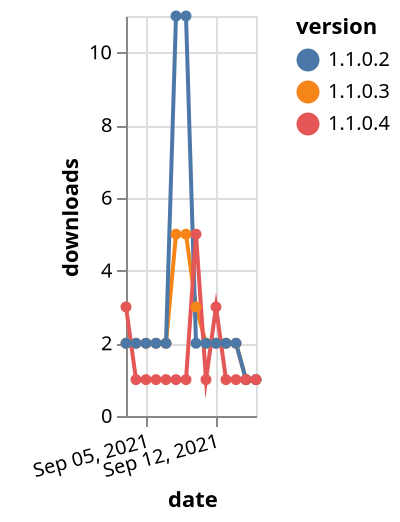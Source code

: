 {"$schema": "https://vega.github.io/schema/vega-lite/v5.json", "description": "A simple bar chart with embedded data.", "data": {"values": [{"date": "2021-09-03", "total": 2786, "delta": 2, "version": "1.1.0.3"}, {"date": "2021-09-04", "total": 2788, "delta": 2, "version": "1.1.0.3"}, {"date": "2021-09-05", "total": 2790, "delta": 2, "version": "1.1.0.3"}, {"date": "2021-09-06", "total": 2792, "delta": 2, "version": "1.1.0.3"}, {"date": "2021-09-07", "total": 2794, "delta": 2, "version": "1.1.0.3"}, {"date": "2021-09-08", "total": 2799, "delta": 5, "version": "1.1.0.3"}, {"date": "2021-09-09", "total": 2804, "delta": 5, "version": "1.1.0.3"}, {"date": "2021-09-10", "total": 2807, "delta": 3, "version": "1.1.0.3"}, {"date": "2021-09-11", "total": 2809, "delta": 2, "version": "1.1.0.3"}, {"date": "2021-09-12", "total": 2811, "delta": 2, "version": "1.1.0.3"}, {"date": "2021-09-13", "total": 2813, "delta": 2, "version": "1.1.0.3"}, {"date": "2021-09-14", "total": 2815, "delta": 2, "version": "1.1.0.3"}, {"date": "2021-09-15", "total": 2816, "delta": 1, "version": "1.1.0.3"}, {"date": "2021-09-16", "total": 2817, "delta": 1, "version": "1.1.0.3"}, {"date": "2021-09-03", "total": 6201, "delta": 2, "version": "1.1.0.2"}, {"date": "2021-09-04", "total": 6203, "delta": 2, "version": "1.1.0.2"}, {"date": "2021-09-05", "total": 6205, "delta": 2, "version": "1.1.0.2"}, {"date": "2021-09-06", "total": 6207, "delta": 2, "version": "1.1.0.2"}, {"date": "2021-09-07", "total": 6209, "delta": 2, "version": "1.1.0.2"}, {"date": "2021-09-08", "total": 6220, "delta": 11, "version": "1.1.0.2"}, {"date": "2021-09-09", "total": 6231, "delta": 11, "version": "1.1.0.2"}, {"date": "2021-09-10", "total": 6233, "delta": 2, "version": "1.1.0.2"}, {"date": "2021-09-11", "total": 6235, "delta": 2, "version": "1.1.0.2"}, {"date": "2021-09-12", "total": 6237, "delta": 2, "version": "1.1.0.2"}, {"date": "2021-09-13", "total": 6239, "delta": 2, "version": "1.1.0.2"}, {"date": "2021-09-14", "total": 6241, "delta": 2, "version": "1.1.0.2"}, {"date": "2021-09-15", "total": 6242, "delta": 1, "version": "1.1.0.2"}, {"date": "2021-09-16", "total": 6243, "delta": 1, "version": "1.1.0.2"}, {"date": "2021-09-03", "total": 1130, "delta": 3, "version": "1.1.0.4"}, {"date": "2021-09-04", "total": 1131, "delta": 1, "version": "1.1.0.4"}, {"date": "2021-09-05", "total": 1132, "delta": 1, "version": "1.1.0.4"}, {"date": "2021-09-06", "total": 1133, "delta": 1, "version": "1.1.0.4"}, {"date": "2021-09-07", "total": 1134, "delta": 1, "version": "1.1.0.4"}, {"date": "2021-09-08", "total": 1135, "delta": 1, "version": "1.1.0.4"}, {"date": "2021-09-09", "total": 1136, "delta": 1, "version": "1.1.0.4"}, {"date": "2021-09-10", "total": 1141, "delta": 5, "version": "1.1.0.4"}, {"date": "2021-09-11", "total": 1142, "delta": 1, "version": "1.1.0.4"}, {"date": "2021-09-12", "total": 1145, "delta": 3, "version": "1.1.0.4"}, {"date": "2021-09-13", "total": 1146, "delta": 1, "version": "1.1.0.4"}, {"date": "2021-09-14", "total": 1147, "delta": 1, "version": "1.1.0.4"}, {"date": "2021-09-15", "total": 1148, "delta": 1, "version": "1.1.0.4"}, {"date": "2021-09-16", "total": 1149, "delta": 1, "version": "1.1.0.4"}]}, "width": "container", "mark": {"type": "line", "point": {"filled": true}}, "encoding": {"x": {"field": "date", "type": "temporal", "timeUnit": "yearmonthdate", "title": "date", "axis": {"labelAngle": -15}}, "y": {"field": "delta", "type": "quantitative", "title": "downloads"}, "color": {"field": "version", "type": "nominal"}, "tooltip": {"field": "delta"}}}